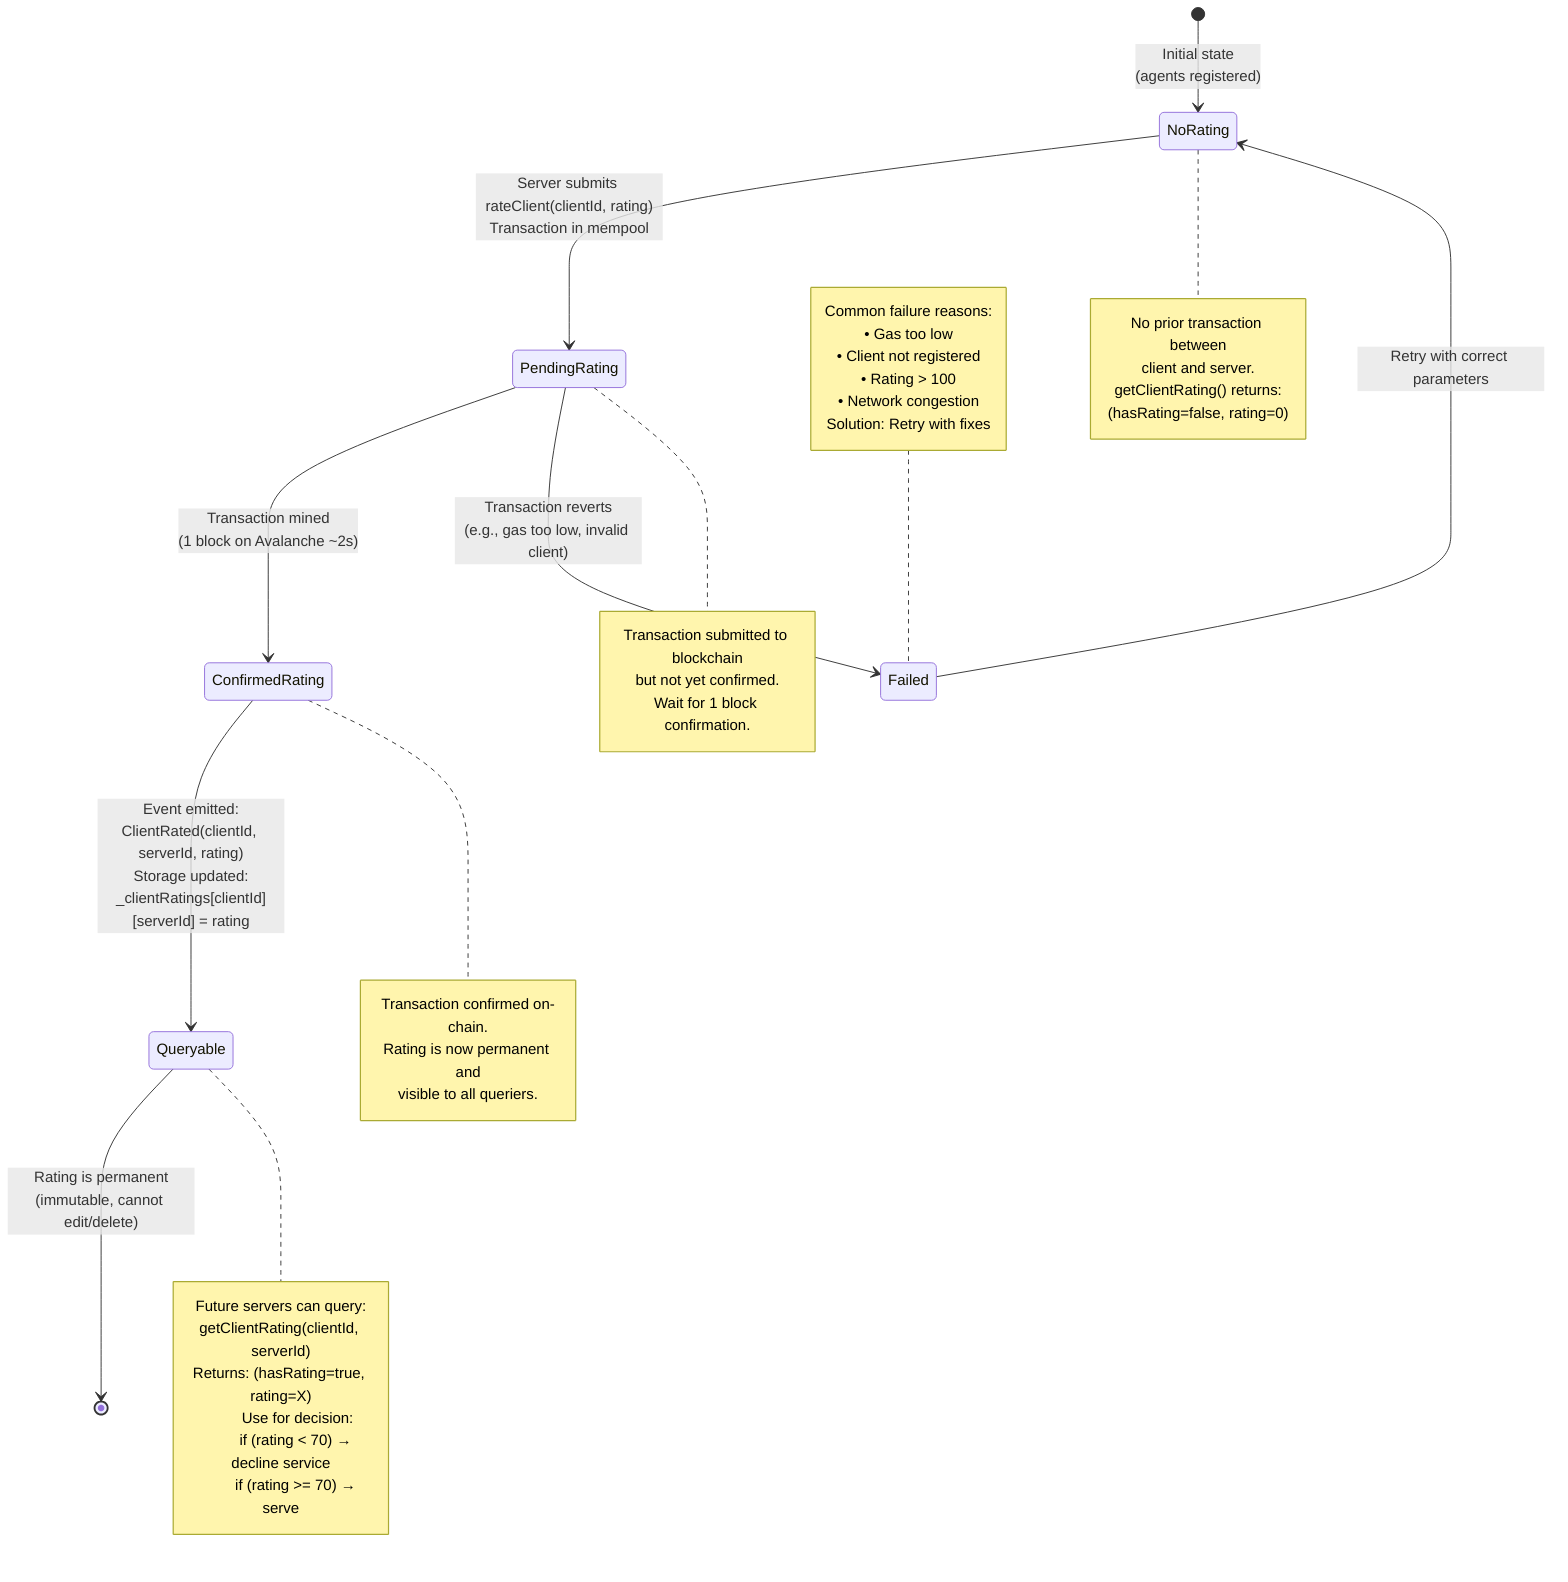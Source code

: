 %% Rating Lifecycle State Transitions
%% Shows how ratings move from non-existent → committed → confirmed → queryable

stateDiagram-v2
    [*] --> NoRating: Initial state<br/>(agents registered)

    NoRating --> PendingRating: Server submits rateClient(clientId, rating)<br/>Transaction in mempool

    PendingRating --> ConfirmedRating: Transaction mined<br/>(1 block on Avalanche ~2s)
    PendingRating --> Failed: Transaction reverts<br/>(e.g., gas too low, invalid client)

    Failed --> NoRating: Retry with correct parameters

    ConfirmedRating --> Queryable: Event emitted:<br/>ClientRated(clientId, serverId, rating)<br/>Storage updated:<br/>_clientRatings[clientId][serverId] = rating

    Queryable --> [*]: Rating is permanent<br/>(immutable, cannot edit/delete)

    note right of NoRating
        No prior transaction between
        client and server.
        getClientRating() returns:
        (hasRating=false, rating=0)
    end note

    note right of PendingRating
        Transaction submitted to blockchain
        but not yet confirmed.
        Wait for 1 block confirmation.
    end note

    note right of ConfirmedRating
        Transaction confirmed on-chain.
        Rating is now permanent and
        visible to all queriers.
    end note

    note right of Queryable
        Future servers can query:
        getClientRating(clientId, serverId)
        Returns: (hasRating=true, rating=X)

        Use for decision:
        if (rating < 70) → decline service
        if (rating >= 70) → serve
    end note

    note left of Failed
        Common failure reasons:
        • Gas too low
        • Client not registered
        • Rating > 100
        • Network congestion

        Solution: Retry with fixes
    end note